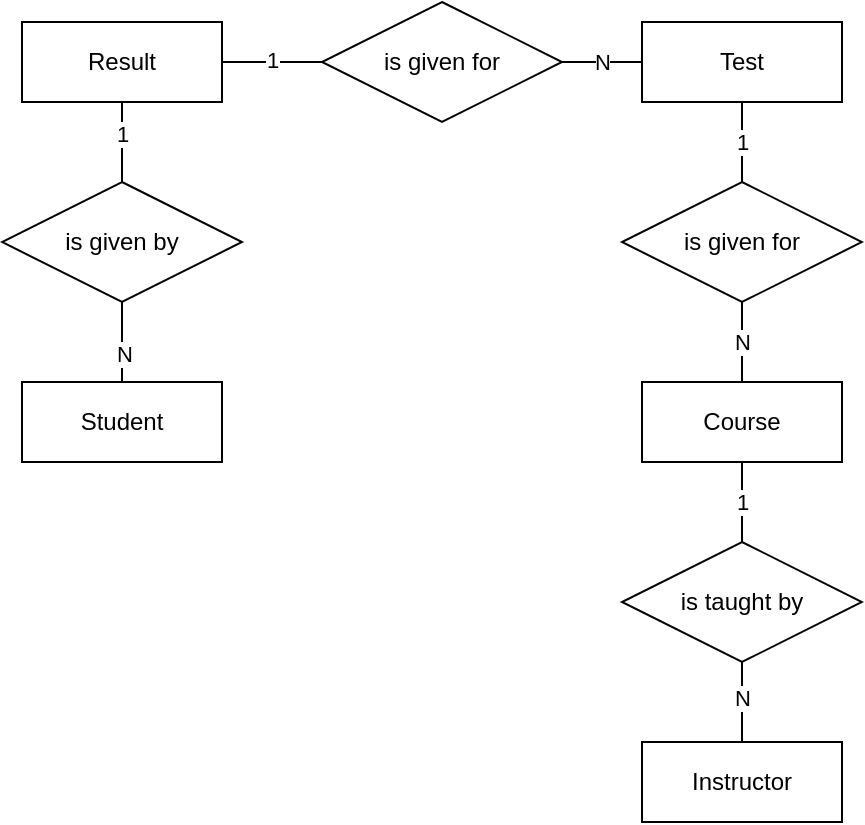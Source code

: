 <mxfile>
    <diagram id="R2lEEEUBdFMjLlhIrx00" name="Page-1">
        <mxGraphModel dx="1562" dy="1139" grid="1" gridSize="10" guides="1" tooltips="1" connect="1" arrows="1" fold="1" page="1" pageScale="1" pageWidth="850" pageHeight="1100" math="0" shadow="0" extFonts="Permanent Marker^https://fonts.googleapis.com/css?family=Permanent+Marker">
            <root>
                <mxCell id="0"/>
                <mxCell id="1" parent="0"/>
                <mxCell id="52" value="Result" style="whiteSpace=wrap;html=1;align=center;" vertex="1" parent="1">
                    <mxGeometry x="170" y="460" width="100" height="40" as="geometry"/>
                </mxCell>
                <mxCell id="53" value="Test" style="whiteSpace=wrap;html=1;align=center;" vertex="1" parent="1">
                    <mxGeometry x="480" y="460" width="100" height="40" as="geometry"/>
                </mxCell>
                <mxCell id="54" value="Student" style="whiteSpace=wrap;html=1;align=center;" vertex="1" parent="1">
                    <mxGeometry x="170" y="640" width="100" height="40" as="geometry"/>
                </mxCell>
                <mxCell id="56" value="Instructor" style="whiteSpace=wrap;html=1;align=center;" vertex="1" parent="1">
                    <mxGeometry x="480" y="820" width="100" height="40" as="geometry"/>
                </mxCell>
                <mxCell id="57" value="Course" style="whiteSpace=wrap;html=1;align=center;" vertex="1" parent="1">
                    <mxGeometry x="480" y="640" width="100" height="40" as="geometry"/>
                </mxCell>
                <mxCell id="58" value="" style="endArrow=none;html=1;rounded=0;" edge="1" parent="1" source="60" target="56">
                    <mxGeometry relative="1" as="geometry">
                        <mxPoint x="510" y="760" as="sourcePoint"/>
                        <mxPoint x="580" y="720" as="targetPoint"/>
                    </mxGeometry>
                </mxCell>
                <mxCell id="59" value="N" style="edgeLabel;html=1;align=center;verticalAlign=middle;resizable=0;points=[];" connectable="0" vertex="1" parent="58">
                    <mxGeometry x="-0.12" relative="1" as="geometry">
                        <mxPoint as="offset"/>
                    </mxGeometry>
                </mxCell>
                <mxCell id="60" value="is taught by" style="shape=rhombus;perimeter=rhombusPerimeter;whiteSpace=wrap;html=1;align=center;" vertex="1" parent="1">
                    <mxGeometry x="470" y="720" width="120" height="60" as="geometry"/>
                </mxCell>
                <mxCell id="61" value="1" style="endArrow=none;html=1;rounded=0;" edge="1" parent="1" source="60" target="57">
                    <mxGeometry relative="1" as="geometry">
                        <mxPoint x="700" y="350" as="sourcePoint"/>
                        <mxPoint x="580" y="720" as="targetPoint"/>
                    </mxGeometry>
                </mxCell>
                <mxCell id="62" value="is given by" style="shape=rhombus;perimeter=rhombusPerimeter;whiteSpace=wrap;html=1;align=center;" vertex="1" parent="1">
                    <mxGeometry x="160" y="540" width="120" height="60" as="geometry"/>
                </mxCell>
                <mxCell id="63" value=" is given for" style="shape=rhombus;perimeter=rhombusPerimeter;whiteSpace=wrap;html=1;align=center;" vertex="1" parent="1">
                    <mxGeometry x="470" y="540" width="120" height="60" as="geometry"/>
                </mxCell>
                <mxCell id="64" value="is given for" style="shape=rhombus;perimeter=rhombusPerimeter;whiteSpace=wrap;html=1;align=center;" vertex="1" parent="1">
                    <mxGeometry x="320" y="450" width="120" height="60" as="geometry"/>
                </mxCell>
                <mxCell id="66" value="N" style="endArrow=none;html=1;rounded=0;" edge="1" parent="1" source="57" target="63">
                    <mxGeometry relative="1" as="geometry">
                        <mxPoint x="440" y="720" as="sourcePoint"/>
                        <mxPoint x="600" y="720" as="targetPoint"/>
                    </mxGeometry>
                </mxCell>
                <mxCell id="68" value="1" style="endArrow=none;html=1;rounded=0;exitX=0.5;exitY=1;exitDx=0;exitDy=0;" edge="1" parent="1" source="53" target="63">
                    <mxGeometry relative="1" as="geometry">
                        <mxPoint x="440" y="720" as="sourcePoint"/>
                        <mxPoint x="600" y="720" as="targetPoint"/>
                    </mxGeometry>
                </mxCell>
                <mxCell id="70" value="" style="endArrow=none;html=1;rounded=0;" edge="1" parent="1" source="52" target="64">
                    <mxGeometry relative="1" as="geometry">
                        <mxPoint x="420" y="1000" as="sourcePoint"/>
                        <mxPoint x="580" y="1000" as="targetPoint"/>
                    </mxGeometry>
                </mxCell>
                <mxCell id="71" value="1" style="edgeLabel;html=1;align=center;verticalAlign=middle;resizable=0;points=[];" vertex="1" connectable="0" parent="70">
                    <mxGeometry x="-0.022" y="1" relative="1" as="geometry">
                        <mxPoint as="offset"/>
                    </mxGeometry>
                </mxCell>
                <mxCell id="72" value="N" style="endArrow=none;html=1;rounded=0;" edge="1" parent="1" source="64" target="53">
                    <mxGeometry relative="1" as="geometry">
                        <mxPoint x="440" y="720" as="sourcePoint"/>
                        <mxPoint x="220" y="310" as="targetPoint"/>
                    </mxGeometry>
                </mxCell>
                <mxCell id="73" value="" style="endArrow=none;html=1;rounded=0;exitX=0.5;exitY=1;exitDx=0;exitDy=0;" edge="1" parent="1" source="52" target="62">
                    <mxGeometry relative="1" as="geometry">
                        <mxPoint x="420" y="900" as="sourcePoint"/>
                        <mxPoint x="580" y="900" as="targetPoint"/>
                    </mxGeometry>
                </mxCell>
                <mxCell id="74" value="1" style="edgeLabel;html=1;align=center;verticalAlign=middle;resizable=0;points=[];" vertex="1" connectable="0" parent="73">
                    <mxGeometry x="-0.233" relative="1" as="geometry">
                        <mxPoint as="offset"/>
                    </mxGeometry>
                </mxCell>
                <mxCell id="75" value="" style="endArrow=none;html=1;rounded=0;entryX=0.5;entryY=0;entryDx=0;entryDy=0;exitX=0.5;exitY=1;exitDx=0;exitDy=0;" edge="1" parent="1" source="62" target="54">
                    <mxGeometry relative="1" as="geometry">
                        <mxPoint x="200" y="790" as="sourcePoint"/>
                        <mxPoint x="360" y="790" as="targetPoint"/>
                    </mxGeometry>
                </mxCell>
                <mxCell id="76" value="N" style="edgeLabel;html=1;align=center;verticalAlign=middle;resizable=0;points=[];" vertex="1" connectable="0" parent="75">
                    <mxGeometry x="0.267" y="1" relative="1" as="geometry">
                        <mxPoint as="offset"/>
                    </mxGeometry>
                </mxCell>
            </root>
        </mxGraphModel>
    </diagram>
</mxfile>